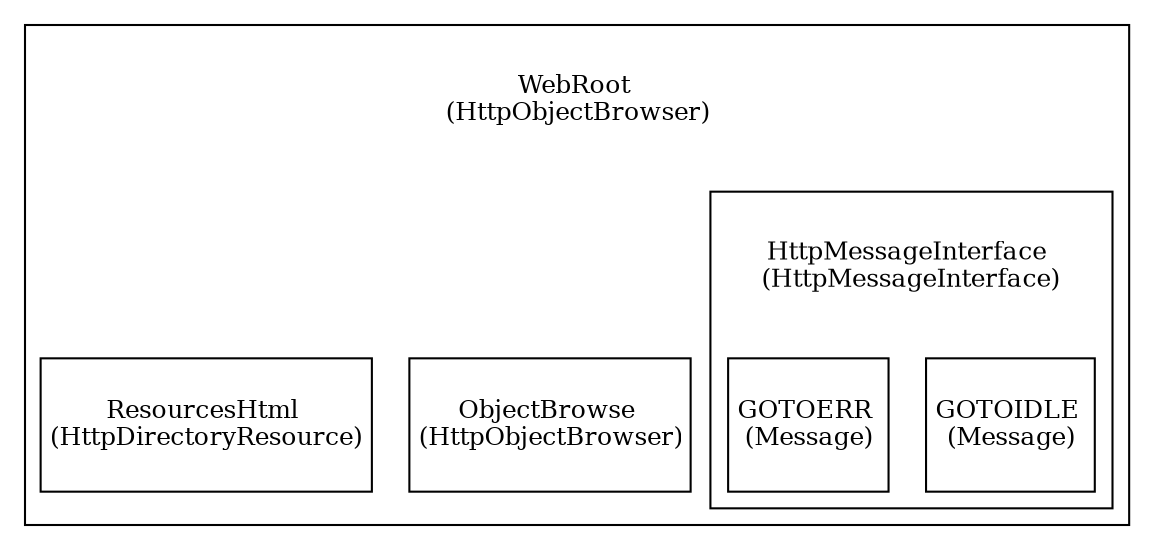 digraph G {
bgcolor=white
subgraph cluster_WebRoot {
label=<<TABLE border="0" cellborder="0"><TR><TD width="60" height="60"><font point-size="12">WebRoot <BR/>(HttpObjectBrowser)</font></TD></TR></TABLE>>
WebRootObjectBrowse [margin=0, shape=box, style=filled, fillcolor=white, color=black,label=<<TABLE border="0" cellborder="0"><TR><TD width="60" height="60"><font point-size="12">ObjectBrowse <BR/>(HttpObjectBrowser)</font></TD></TR></TABLE>>]
WebRootResourcesHtml [margin=0, shape=box, style=filled, fillcolor=white, color=black,label=<<TABLE border="0" cellborder="0"><TR><TD width="60" height="60"><font point-size="12">ResourcesHtml <BR/>(HttpDirectoryResource)</font></TD></TR></TABLE>>]
subgraph cluster_WebRootHttpMessageInterface {
label=<<TABLE border="0" cellborder="0"><TR><TD width="60" height="60"><font point-size="12">HttpMessageInterface <BR/>(HttpMessageInterface)</font></TD></TR></TABLE>>
WebRootHttpMessageInterfaceGOTOIDLE [margin=0, shape=box, style=filled, fillcolor=white, color=black,label=<<TABLE border="0" cellborder="0"><TR><TD width="60" height="60"><font point-size="12">GOTOIDLE <BR/>(Message)</font></TD></TR></TABLE>>]
WebRootHttpMessageInterfaceGOTOERR [margin=0, shape=box, style=filled, fillcolor=white, color=black,label=<<TABLE border="0" cellborder="0"><TR><TD width="60" height="60"><font point-size="12">GOTOERR <BR/>(Message)</font></TD></TR></TABLE>>]
}
}
}
